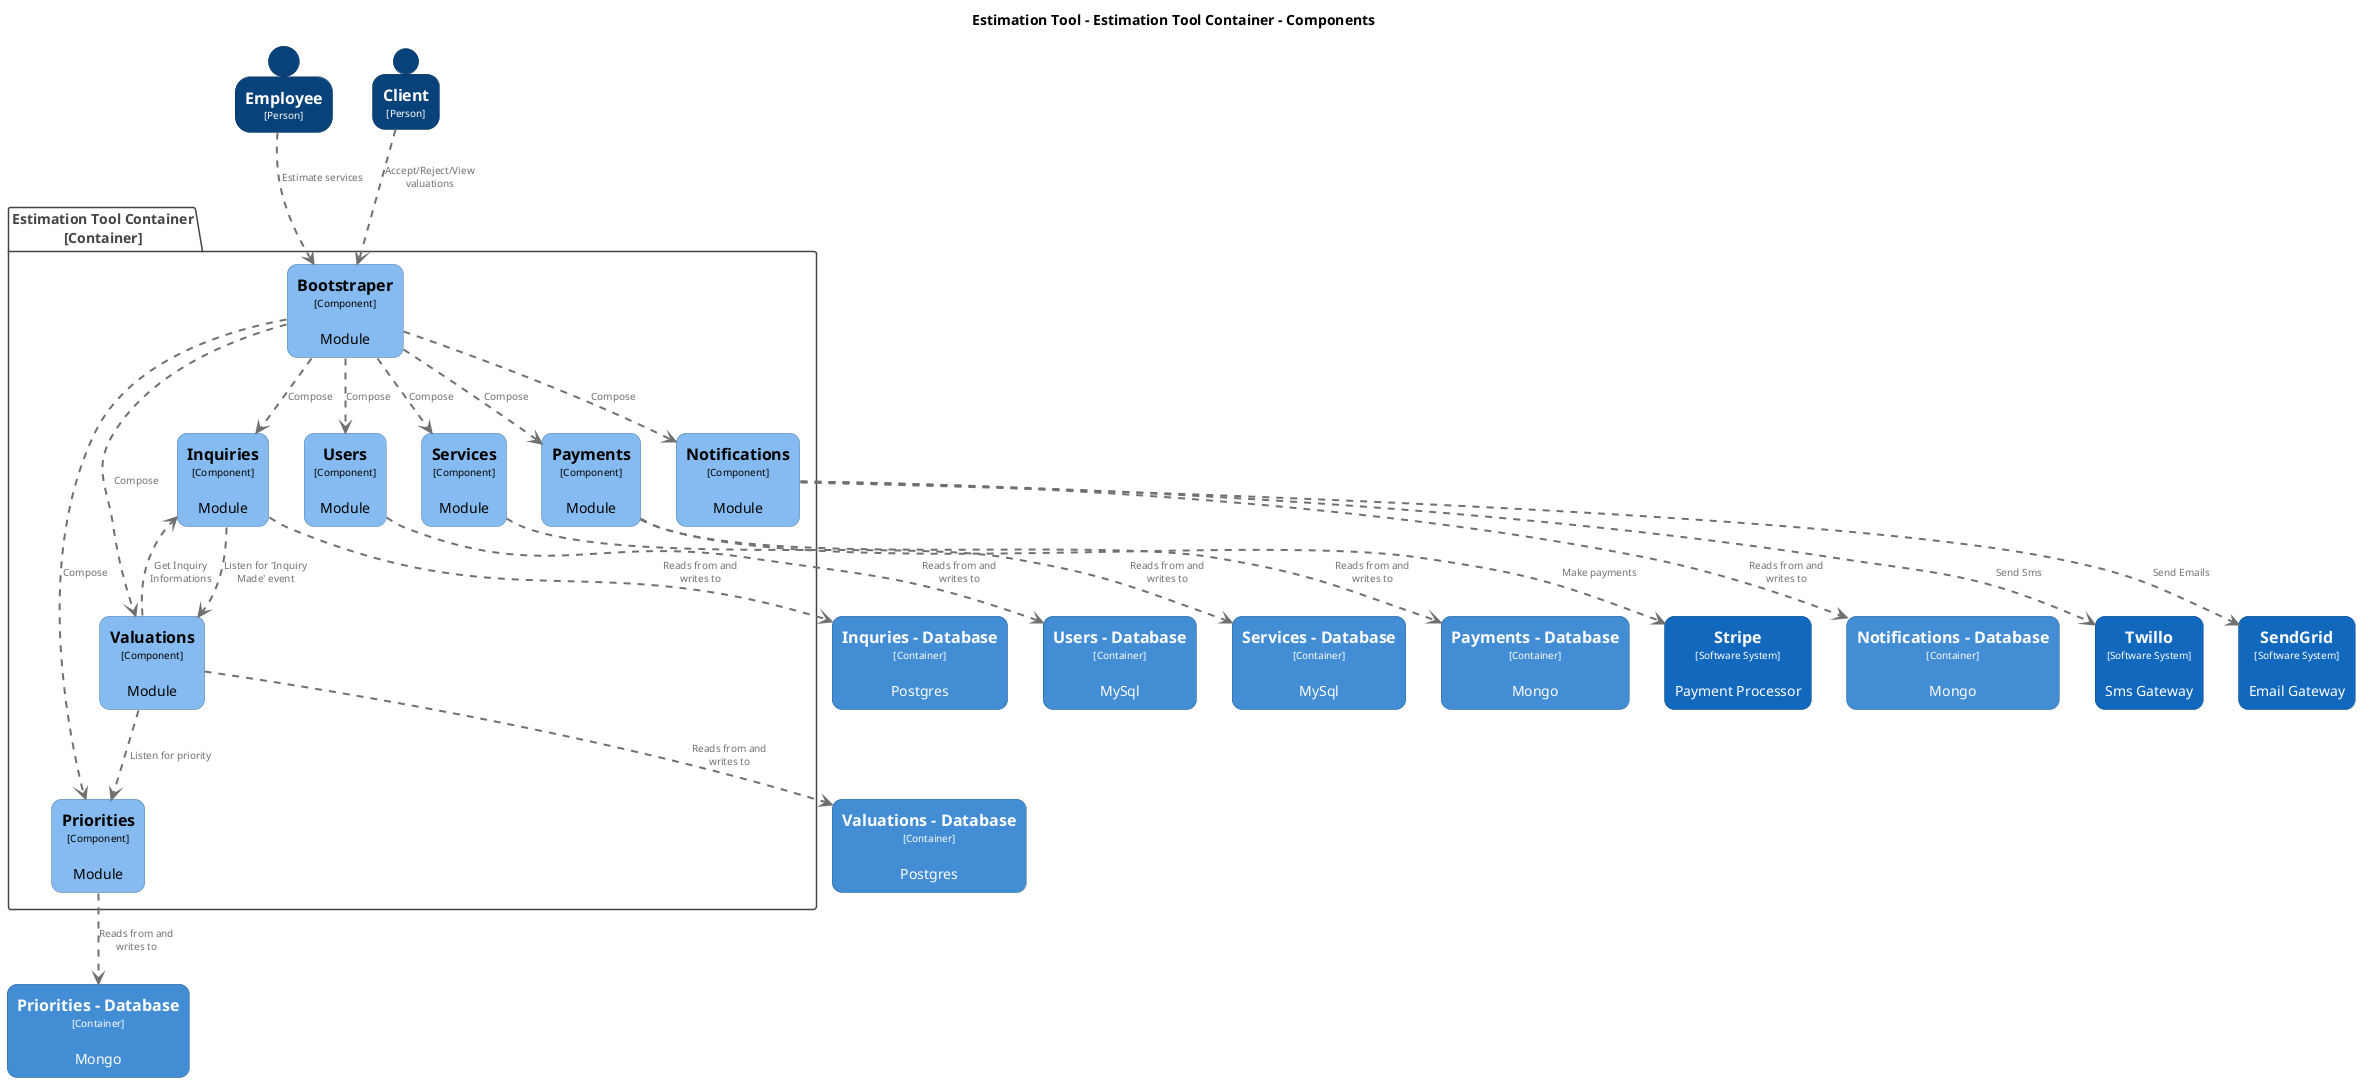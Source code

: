 @startuml
title Estimation Tool - Estimation Tool Container - Components

top to bottom direction

skinparam {
  shadowing false
  arrowFontSize 10
  defaultTextAlignment center
  wrapWidth 200
  maxMessageSize 100
}

hide stereotype

skinparam rectangle<<EstimationTool.EstimationToolContainer.Bootstraper>> {
  BackgroundColor #85bbf0
  FontColor #000000
  BorderColor #5d82a8
  roundCorner 20
}
skinparam person<<Client>> {
  BackgroundColor #08427b
  FontColor #ffffff
  BorderColor #052e56
}
skinparam person<<Employee>> {
  BackgroundColor #08427b
  FontColor #ffffff
  BorderColor #052e56
}
skinparam rectangle<<EstimationTool.EstimationToolContainer.Inquiries>> {
  BackgroundColor #85bbf0
  FontColor #000000
  BorderColor #5d82a8
  roundCorner 20
}
skinparam rectangle<<EstimationTool.InquriesDatabase>> {
  BackgroundColor #438dd5
  FontColor #ffffff
  BorderColor #2e6295
  roundCorner 20
}
skinparam rectangle<<EstimationTool.EstimationToolContainer.Notifications>> {
  BackgroundColor #85bbf0
  FontColor #000000
  BorderColor #5d82a8
  roundCorner 20
}
skinparam rectangle<<EstimationTool.NotificationsDatabase>> {
  BackgroundColor #438dd5
  FontColor #ffffff
  BorderColor #2e6295
  roundCorner 20
}
skinparam rectangle<<EstimationTool.EstimationToolContainer.Payments>> {
  BackgroundColor #85bbf0
  FontColor #000000
  BorderColor #5d82a8
  roundCorner 20
}
skinparam rectangle<<EstimationTool.PaymentsDatabase>> {
  BackgroundColor #438dd5
  FontColor #ffffff
  BorderColor #2e6295
  roundCorner 20
}
skinparam rectangle<<EstimationTool.EstimationToolContainer.Priorities>> {
  BackgroundColor #85bbf0
  FontColor #000000
  BorderColor #5d82a8
  roundCorner 20
}
skinparam rectangle<<EstimationTool.PrioritiesDatabase>> {
  BackgroundColor #438dd5
  FontColor #ffffff
  BorderColor #2e6295
  roundCorner 20
}
skinparam rectangle<<SendGrid>> {
  BackgroundColor #1168bd
  FontColor #ffffff
  BorderColor #0b4884
  roundCorner 20
}
skinparam rectangle<<EstimationTool.EstimationToolContainer.Services>> {
  BackgroundColor #85bbf0
  FontColor #000000
  BorderColor #5d82a8
  roundCorner 20
}
skinparam rectangle<<EstimationTool.ServicesDatabase>> {
  BackgroundColor #438dd5
  FontColor #ffffff
  BorderColor #2e6295
  roundCorner 20
}
skinparam rectangle<<Stripe>> {
  BackgroundColor #1168bd
  FontColor #ffffff
  BorderColor #0b4884
  roundCorner 20
}
skinparam rectangle<<Twillo>> {
  BackgroundColor #1168bd
  FontColor #ffffff
  BorderColor #0b4884
  roundCorner 20
}
skinparam rectangle<<EstimationTool.EstimationToolContainer.Users>> {
  BackgroundColor #85bbf0
  FontColor #000000
  BorderColor #5d82a8
  roundCorner 20
}
skinparam rectangle<<EstimationTool.UsersDatabase>> {
  BackgroundColor #438dd5
  FontColor #ffffff
  BorderColor #2e6295
  roundCorner 20
}
skinparam rectangle<<EstimationTool.EstimationToolContainer.Valuations>> {
  BackgroundColor #85bbf0
  FontColor #000000
  BorderColor #5d82a8
  roundCorner 20
}
skinparam rectangle<<EstimationTool.ValuationsDatabase>> {
  BackgroundColor #438dd5
  FontColor #ffffff
  BorderColor #2e6295
  roundCorner 20
}

rectangle "==Priorities - Database\n<size:10>[Container]</size>\n\nMongo" <<EstimationTool.PrioritiesDatabase>> as EstimationTool.PrioritiesDatabase
rectangle "==Users - Database\n<size:10>[Container]</size>\n\nMySql" <<EstimationTool.UsersDatabase>> as EstimationTool.UsersDatabase
rectangle "==Payments - Database\n<size:10>[Container]</size>\n\nMongo" <<EstimationTool.PaymentsDatabase>> as EstimationTool.PaymentsDatabase
rectangle "==Notifications - Database\n<size:10>[Container]</size>\n\nMongo" <<EstimationTool.NotificationsDatabase>> as EstimationTool.NotificationsDatabase
rectangle "==Services - Database\n<size:10>[Container]</size>\n\nMySql" <<EstimationTool.ServicesDatabase>> as EstimationTool.ServicesDatabase
person "==Employee\n<size:10>[Person]</size>" <<Employee>> as Employee
person "==Client\n<size:10>[Person]</size>" <<Client>> as Client
rectangle "==Stripe\n<size:10>[Software System]</size>\n\nPayment Processor" <<Stripe>> as Stripe
rectangle "==Twillo\n<size:10>[Software System]</size>\n\nSms Gateway" <<Twillo>> as Twillo
rectangle "==SendGrid\n<size:10>[Software System]</size>\n\nEmail Gateway" <<SendGrid>> as SendGrid
rectangle "==Inquries - Database\n<size:10>[Container]</size>\n\nPostgres" <<EstimationTool.InquriesDatabase>> as EstimationTool.InquriesDatabase
rectangle "==Valuations - Database\n<size:10>[Container]</size>\n\nPostgres" <<EstimationTool.ValuationsDatabase>> as EstimationTool.ValuationsDatabase

package "Estimation Tool Container\n[Container]" <<EstimationTool.EstimationToolContainer>> {
  skinparam PackageBorderColor<<EstimationTool.EstimationToolContainer>> #444444
  skinparam PackageFontColor<<EstimationTool.EstimationToolContainer>> #444444

  rectangle "==Users\n<size:10>[Component]</size>\n\nModule" <<EstimationTool.EstimationToolContainer.Users>> as EstimationTool.EstimationToolContainer.Users
  rectangle "==Services\n<size:10>[Component]</size>\n\nModule" <<EstimationTool.EstimationToolContainer.Services>> as EstimationTool.EstimationToolContainer.Services
  rectangle "==Inquiries\n<size:10>[Component]</size>\n\nModule" <<EstimationTool.EstimationToolContainer.Inquiries>> as EstimationTool.EstimationToolContainer.Inquiries
  rectangle "==Priorities\n<size:10>[Component]</size>\n\nModule" <<EstimationTool.EstimationToolContainer.Priorities>> as EstimationTool.EstimationToolContainer.Priorities
  rectangle "==Payments\n<size:10>[Component]</size>\n\nModule" <<EstimationTool.EstimationToolContainer.Payments>> as EstimationTool.EstimationToolContainer.Payments
  rectangle "==Notifications\n<size:10>[Component]</size>\n\nModule" <<EstimationTool.EstimationToolContainer.Notifications>> as EstimationTool.EstimationToolContainer.Notifications
  rectangle "==Bootstraper\n<size:10>[Component]</size>\n\nModule" <<EstimationTool.EstimationToolContainer.Bootstraper>> as EstimationTool.EstimationToolContainer.Bootstraper
  rectangle "==Valuations\n<size:10>[Component]</size>\n\nModule" <<EstimationTool.EstimationToolContainer.Valuations>> as EstimationTool.EstimationToolContainer.Valuations
}

Employee .[#707070,thickness=2].> EstimationTool.EstimationToolContainer.Bootstraper : "<color:#707070>Estimate services"
Client .[#707070,thickness=2].> EstimationTool.EstimationToolContainer.Bootstraper : "<color:#707070>Accept/Reject/View valuations"
EstimationTool.EstimationToolContainer.Bootstraper .[#707070,thickness=2].> EstimationTool.EstimationToolContainer.Valuations : "<color:#707070>Compose"
EstimationTool.EstimationToolContainer.Bootstraper .[#707070,thickness=2].> EstimationTool.EstimationToolContainer.Priorities : "<color:#707070>Compose"
EstimationTool.EstimationToolContainer.Bootstraper .[#707070,thickness=2].> EstimationTool.EstimationToolContainer.Inquiries : "<color:#707070>Compose"
EstimationTool.EstimationToolContainer.Bootstraper .[#707070,thickness=2].> EstimationTool.EstimationToolContainer.Payments : "<color:#707070>Compose"
EstimationTool.EstimationToolContainer.Bootstraper .[#707070,thickness=2].> EstimationTool.EstimationToolContainer.Services : "<color:#707070>Compose"
EstimationTool.EstimationToolContainer.Bootstraper .[#707070,thickness=2].> EstimationTool.EstimationToolContainer.Users : "<color:#707070>Compose"
EstimationTool.EstimationToolContainer.Bootstraper .[#707070,thickness=2].> EstimationTool.EstimationToolContainer.Notifications : "<color:#707070>Compose"
EstimationTool.EstimationToolContainer.Valuations .[#707070,thickness=2].> EstimationTool.EstimationToolContainer.Inquiries : "<color:#707070>Get Inquiry Informations"
EstimationTool.EstimationToolContainer.Inquiries .[#707070,thickness=2].> EstimationTool.EstimationToolContainer.Valuations : "<color:#707070>Listen for 'Inquiry Made' event"
EstimationTool.EstimationToolContainer.Valuations .[#707070,thickness=2].> EstimationTool.EstimationToolContainer.Priorities : "<color:#707070>Listen for priority"
EstimationTool.EstimationToolContainer.Valuations .[#707070,thickness=2].> EstimationTool.ValuationsDatabase : "<color:#707070>Reads from and writes to"
EstimationTool.EstimationToolContainer.Users .[#707070,thickness=2].> EstimationTool.UsersDatabase : "<color:#707070>Reads from and writes to"
EstimationTool.EstimationToolContainer.Priorities .[#707070,thickness=2].> EstimationTool.PrioritiesDatabase : "<color:#707070>Reads from and writes to"
EstimationTool.EstimationToolContainer.Inquiries .[#707070,thickness=2].> EstimationTool.InquriesDatabase : "<color:#707070>Reads from and writes to"
EstimationTool.EstimationToolContainer.Notifications .[#707070,thickness=2].> EstimationTool.NotificationsDatabase : "<color:#707070>Reads from and writes to"
EstimationTool.EstimationToolContainer.Notifications .[#707070,thickness=2].> Twillo : "<color:#707070>Send Sms"
EstimationTool.EstimationToolContainer.Notifications .[#707070,thickness=2].> SendGrid : "<color:#707070>Send Emails"
EstimationTool.EstimationToolContainer.Payments .[#707070,thickness=2].> EstimationTool.PaymentsDatabase : "<color:#707070>Reads from and writes to"
EstimationTool.EstimationToolContainer.Services .[#707070,thickness=2].> EstimationTool.ServicesDatabase : "<color:#707070>Reads from and writes to"
EstimationTool.EstimationToolContainer.Payments .[#707070,thickness=2].> Stripe : "<color:#707070>Make payments"
@enduml